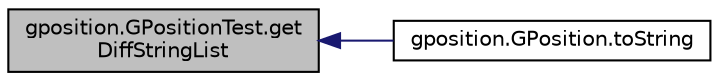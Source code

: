 digraph "gposition.GPositionTest.getDiffStringList"
{
  edge [fontname="Helvetica",fontsize="10",labelfontname="Helvetica",labelfontsize="10"];
  node [fontname="Helvetica",fontsize="10",shape=record];
  rankdir="LR";
  Node1 [label="gposition.GPositionTest.get\lDiffStringList",height=0.2,width=0.4,color="black", fillcolor="grey75", style="filled" fontcolor="black"];
  Node1 -> Node2 [dir="back",color="midnightblue",fontsize="10",style="solid",fontname="Helvetica"];
  Node2 [label="gposition.GPosition.toString",height=0.2,width=0.4,color="black", fillcolor="white", style="filled",URL="$classgposition_1_1_g_position.html#adab8495aa332208828929679025bde29"];
}
